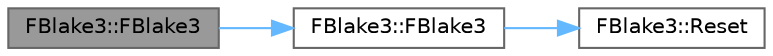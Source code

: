 digraph "FBlake3::FBlake3"
{
 // INTERACTIVE_SVG=YES
 // LATEX_PDF_SIZE
  bgcolor="transparent";
  edge [fontname=Helvetica,fontsize=10,labelfontname=Helvetica,labelfontsize=10];
  node [fontname=Helvetica,fontsize=10,shape=box,height=0.2,width=0.4];
  rankdir="LR";
  Node1 [id="Node000001",label="FBlake3::FBlake3",height=0.2,width=0.4,color="gray40", fillcolor="grey60", style="filled", fontcolor="black",tooltip=" "];
  Node1 -> Node2 [id="edge1_Node000001_Node000002",color="steelblue1",style="solid",tooltip=" "];
  Node2 [id="Node000002",label="FBlake3::FBlake3",height=0.2,width=0.4,color="grey40", fillcolor="white", style="filled",URL="$df/d56/classFBlake3.html#ad887293d9d6f6a5ab8871afb260d56c1",tooltip=" "];
  Node2 -> Node3 [id="edge2_Node000002_Node000003",color="steelblue1",style="solid",tooltip=" "];
  Node3 [id="Node000003",label="FBlake3::Reset",height=0.2,width=0.4,color="grey40", fillcolor="white", style="filled",URL="$df/d56/classFBlake3.html#aeba8c6fb038d7043dee1b3b4ccce78b7",tooltip="Reset to the default state in which no input has been written."];
}
